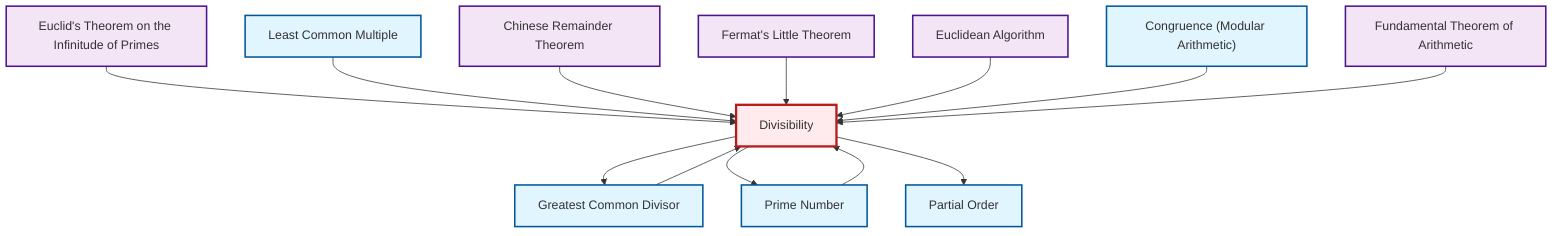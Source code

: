 graph TD
    classDef definition fill:#e1f5fe,stroke:#01579b,stroke-width:2px
    classDef theorem fill:#f3e5f5,stroke:#4a148c,stroke-width:2px
    classDef axiom fill:#fff3e0,stroke:#e65100,stroke-width:2px
    classDef example fill:#e8f5e9,stroke:#1b5e20,stroke-width:2px
    classDef current fill:#ffebee,stroke:#b71c1c,stroke-width:3px
    thm-euclidean-algorithm["Euclidean Algorithm"]:::theorem
    def-gcd["Greatest Common Divisor"]:::definition
    def-partial-order["Partial Order"]:::definition
    def-congruence["Congruence (Modular Arithmetic)"]:::definition
    thm-chinese-remainder["Chinese Remainder Theorem"]:::theorem
    thm-euclid-infinitude-primes["Euclid's Theorem on the Infinitude of Primes"]:::theorem
    def-lcm["Least Common Multiple"]:::definition
    thm-fermat-little["Fermat's Little Theorem"]:::theorem
    thm-fundamental-arithmetic["Fundamental Theorem of Arithmetic"]:::theorem
    def-divisibility["Divisibility"]:::definition
    def-prime["Prime Number"]:::definition
    def-divisibility --> def-gcd
    def-gcd --> def-divisibility
    thm-euclid-infinitude-primes --> def-divisibility
    def-lcm --> def-divisibility
    def-prime --> def-divisibility
    def-divisibility --> def-prime
    def-divisibility --> def-partial-order
    thm-chinese-remainder --> def-divisibility
    thm-fermat-little --> def-divisibility
    thm-euclidean-algorithm --> def-divisibility
    def-congruence --> def-divisibility
    thm-fundamental-arithmetic --> def-divisibility
    class def-divisibility current